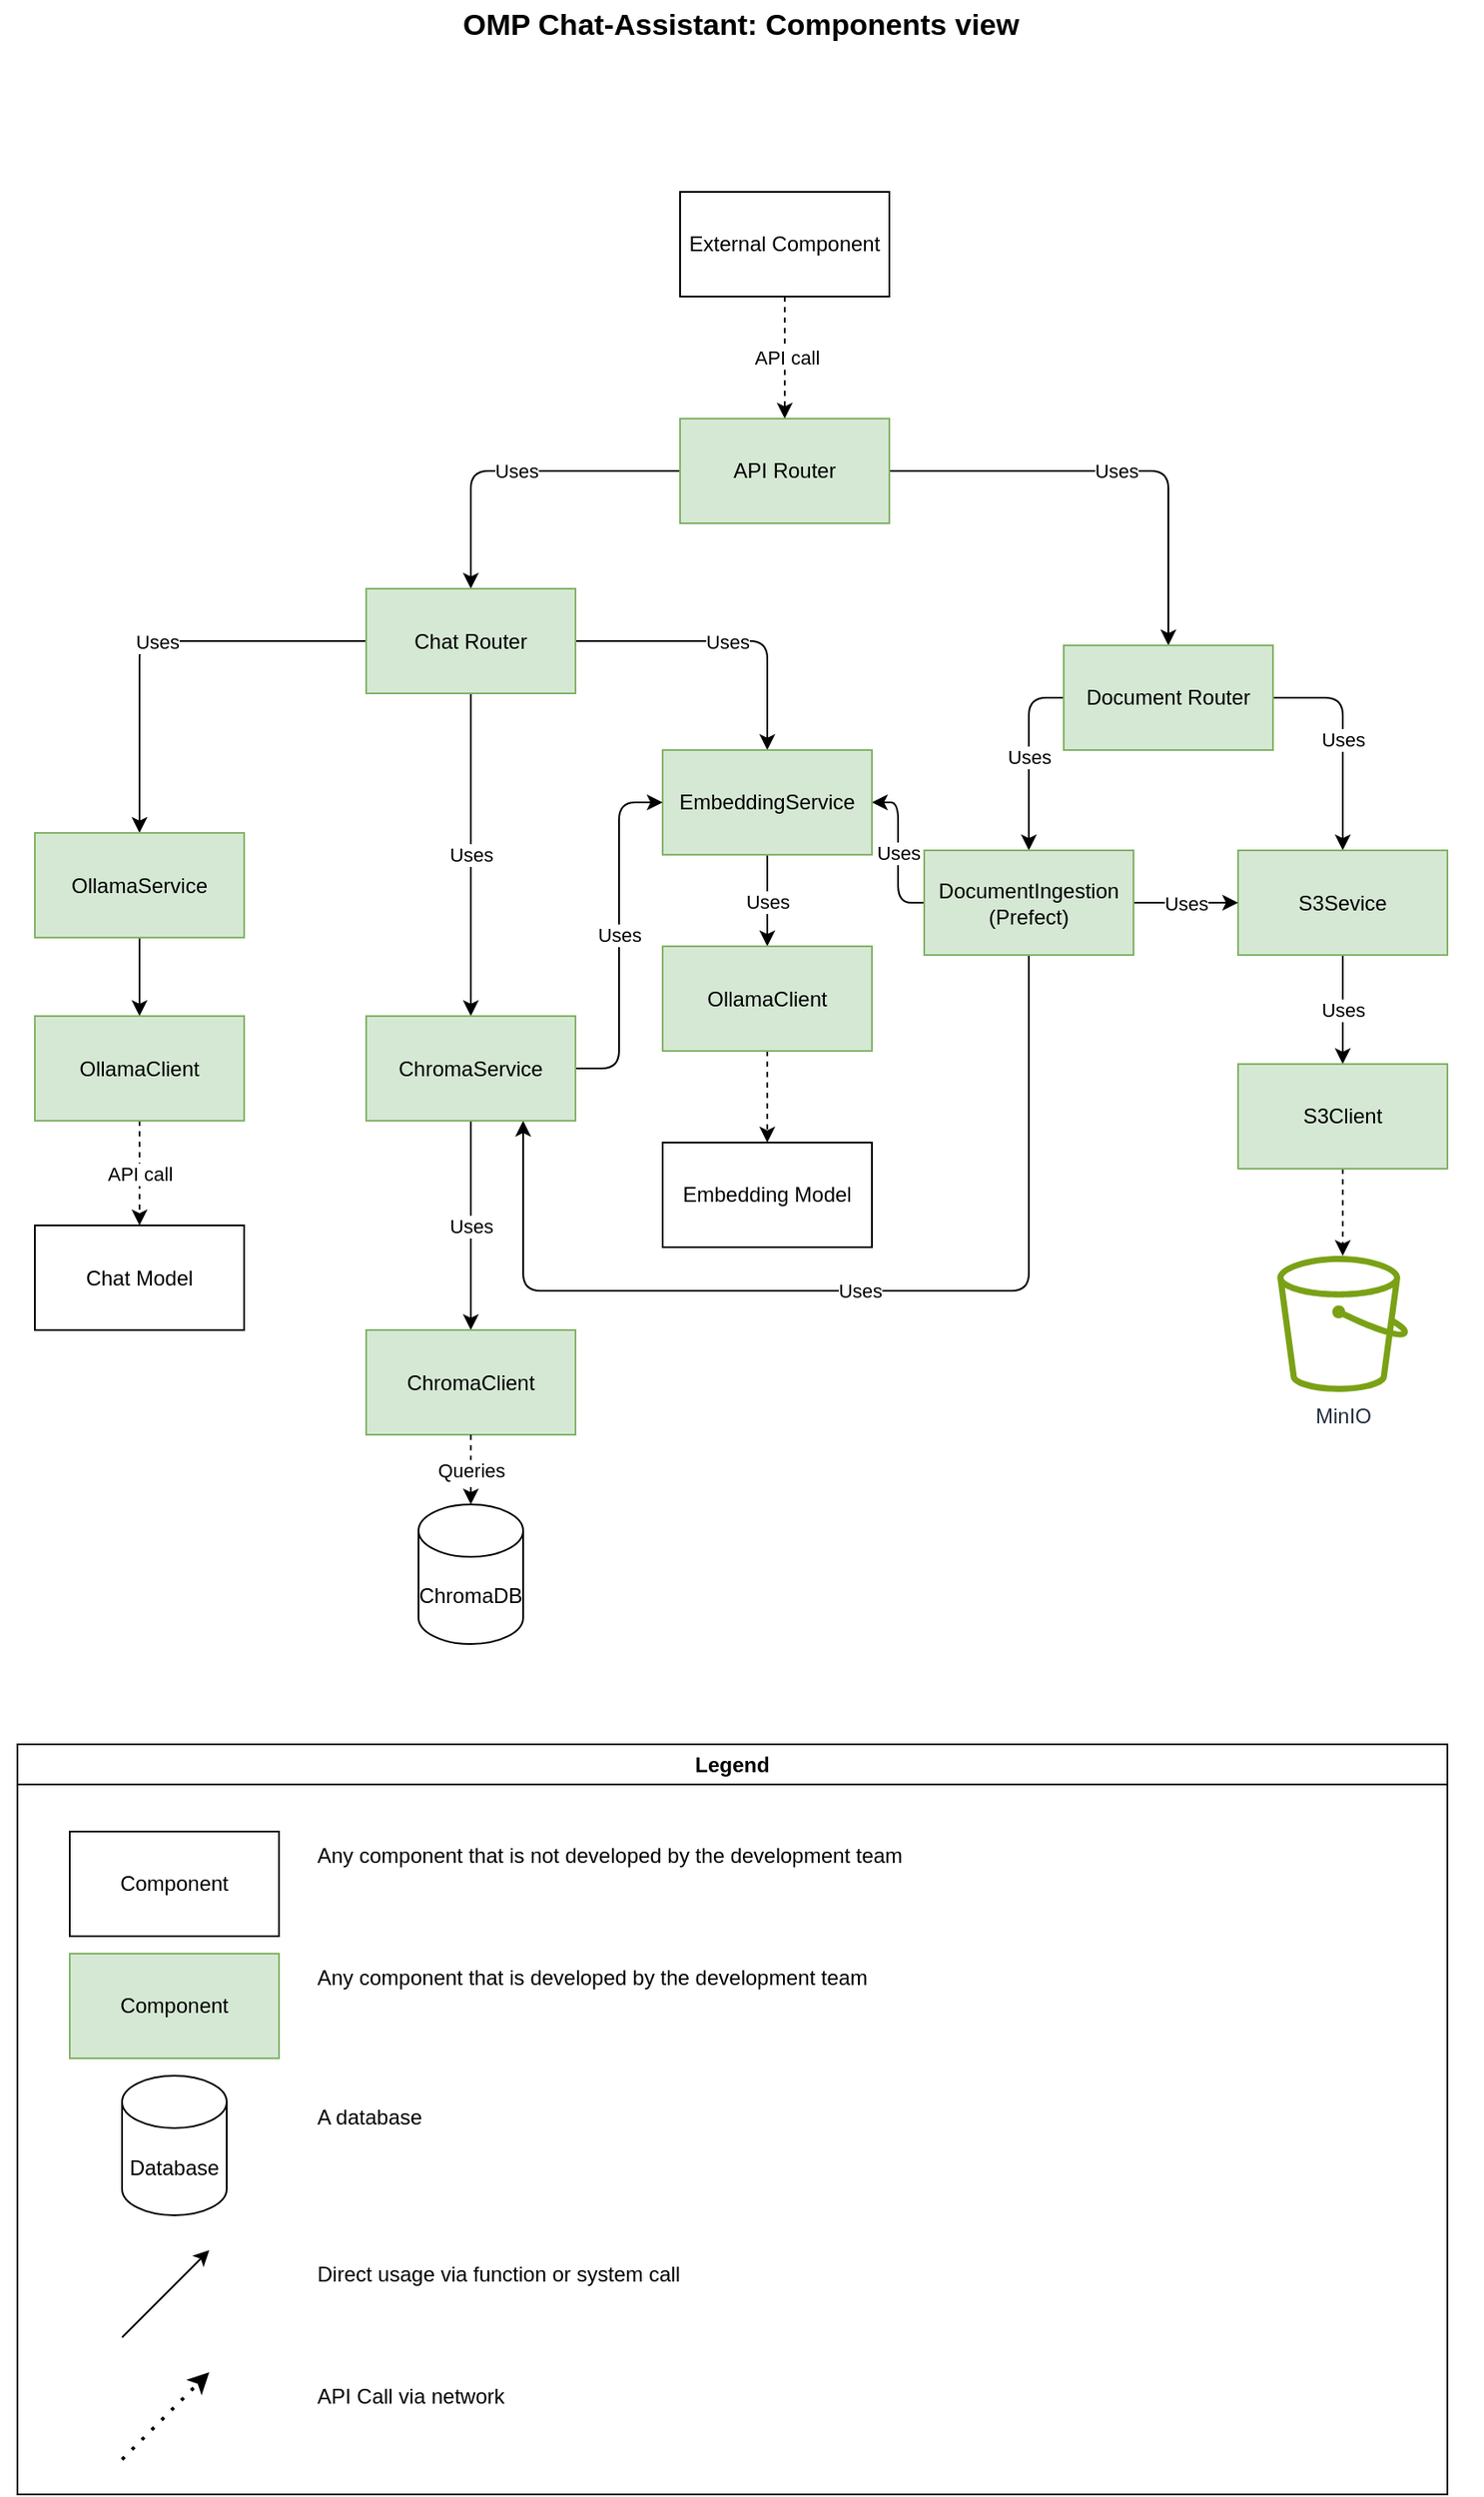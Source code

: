 <mxfile>
    <diagram name="Page-1" id="XW25_Qr0gox8qkIDQo_x">
        <mxGraphModel dx="989" dy="869" grid="1" gridSize="10" guides="1" tooltips="1" connect="1" arrows="1" fold="1" page="1" pageScale="1" pageWidth="850" pageHeight="1100" background="#ffffff" math="0" shadow="0">
            <root>
                <mxCell id="0"/>
                <mxCell id="1" parent="0"/>
                <mxCell id="KNZ8NhDfGAsJustiehOf-21" value="OMP Chat-Assistant: Components view" style="text;html=1;align=center;verticalAlign=middle;whiteSpace=wrap;rounded=0;fontSize=17;fontStyle=1" parent="1" vertex="1">
                    <mxGeometry width="850" height="30" as="geometry"/>
                </mxCell>
                <mxCell id="KNZ8NhDfGAsJustiehOf-22" value="Legend" style="swimlane;whiteSpace=wrap;html=1;" parent="1" vertex="1">
                    <mxGeometry x="10" y="1000" width="820" height="430" as="geometry"/>
                </mxCell>
                <mxCell id="KNZ8NhDfGAsJustiehOf-23" value="Component" style="rounded=0;whiteSpace=wrap;html=1;" parent="KNZ8NhDfGAsJustiehOf-22" vertex="1">
                    <mxGeometry x="30" y="50" width="120" height="60" as="geometry"/>
                </mxCell>
                <mxCell id="KNZ8NhDfGAsJustiehOf-24" value="Any component that is not developed by the development team" style="text;html=1;align=left;verticalAlign=top;whiteSpace=wrap;rounded=0;" parent="KNZ8NhDfGAsJustiehOf-22" vertex="1">
                    <mxGeometry x="170" y="50" width="620" height="60" as="geometry"/>
                </mxCell>
                <mxCell id="KNZ8NhDfGAsJustiehOf-25" value="Component" style="rounded=0;whiteSpace=wrap;html=1;fillColor=#d5e8d4;strokeColor=#82b366;" parent="KNZ8NhDfGAsJustiehOf-22" vertex="1">
                    <mxGeometry x="30" y="120" width="120" height="60" as="geometry"/>
                </mxCell>
                <mxCell id="KNZ8NhDfGAsJustiehOf-26" value="Any component that is developed by the development team" style="text;html=1;align=left;verticalAlign=top;whiteSpace=wrap;rounded=0;" parent="KNZ8NhDfGAsJustiehOf-22" vertex="1">
                    <mxGeometry x="170" y="120" width="620" height="60" as="geometry"/>
                </mxCell>
                <mxCell id="KNZ8NhDfGAsJustiehOf-28" value="A database" style="text;html=1;align=left;verticalAlign=top;whiteSpace=wrap;rounded=0;" parent="KNZ8NhDfGAsJustiehOf-22" vertex="1">
                    <mxGeometry x="170" y="200" width="620" height="60" as="geometry"/>
                </mxCell>
                <mxCell id="KNZ8NhDfGAsJustiehOf-29" value="Database" style="shape=cylinder3;whiteSpace=wrap;html=1;boundedLbl=1;backgroundOutline=1;size=15;" parent="KNZ8NhDfGAsJustiehOf-22" vertex="1">
                    <mxGeometry x="60" y="190" width="60" height="80" as="geometry"/>
                </mxCell>
                <mxCell id="KNZ8NhDfGAsJustiehOf-31" value="Direct usage via function or system call" style="text;html=1;align=left;verticalAlign=top;whiteSpace=wrap;rounded=0;" parent="KNZ8NhDfGAsJustiehOf-22" vertex="1">
                    <mxGeometry x="170" y="290" width="620" height="60" as="geometry"/>
                </mxCell>
                <mxCell id="KNZ8NhDfGAsJustiehOf-32" value="" style="endArrow=classic;html=1;rounded=0;" parent="KNZ8NhDfGAsJustiehOf-22" edge="1">
                    <mxGeometry width="50" height="50" relative="1" as="geometry">
                        <mxPoint x="60" y="340" as="sourcePoint"/>
                        <mxPoint x="110" y="290" as="targetPoint"/>
                    </mxGeometry>
                </mxCell>
                <mxCell id="KNZ8NhDfGAsJustiehOf-33" value="" style="endArrow=classic;dashed=1;html=1;dashPattern=1 3;strokeWidth=2;rounded=0;endFill=1;startFill=0;" parent="KNZ8NhDfGAsJustiehOf-22" edge="1">
                    <mxGeometry width="50" height="50" relative="1" as="geometry">
                        <mxPoint x="60" y="410" as="sourcePoint"/>
                        <mxPoint x="110" y="360" as="targetPoint"/>
                    </mxGeometry>
                </mxCell>
                <mxCell id="KNZ8NhDfGAsJustiehOf-34" value="API Call via network" style="text;html=1;align=left;verticalAlign=top;whiteSpace=wrap;rounded=0;" parent="KNZ8NhDfGAsJustiehOf-22" vertex="1">
                    <mxGeometry x="170" y="360" width="620" height="60" as="geometry"/>
                </mxCell>
                <mxCell id="4" style="edgeStyle=orthogonalEdgeStyle;rounded=0;orthogonalLoop=1;jettySize=auto;html=1;entryX=0.5;entryY=0;entryDx=0;entryDy=0;dashed=1;" edge="1" parent="1" source="6" target="11">
                    <mxGeometry relative="1" as="geometry"/>
                </mxCell>
                <mxCell id="5" value="API call" style="edgeLabel;html=1;align=center;verticalAlign=middle;resizable=0;points=[];" vertex="1" connectable="0" parent="4">
                    <mxGeometry x="-0.018" y="1" relative="1" as="geometry">
                        <mxPoint as="offset"/>
                    </mxGeometry>
                </mxCell>
                <mxCell id="6" value="External Component" style="rounded=0;whiteSpace=wrap;html=1;" vertex="1" parent="1">
                    <mxGeometry x="390" y="110" width="120" height="60" as="geometry"/>
                </mxCell>
                <mxCell id="49" value="Uses" style="edgeStyle=orthogonalEdgeStyle;html=1;exitX=1;exitY=0.5;exitDx=0;exitDy=0;entryX=0.5;entryY=0;entryDx=0;entryDy=0;" edge="1" parent="1" source="11" target="35">
                    <mxGeometry relative="1" as="geometry"/>
                </mxCell>
                <mxCell id="50" value="Uses" style="edgeStyle=orthogonalEdgeStyle;html=1;exitX=0;exitY=0.5;exitDx=0;exitDy=0;entryX=0.5;entryY=0;entryDx=0;entryDy=0;" edge="1" parent="1" source="11" target="34">
                    <mxGeometry relative="1" as="geometry"/>
                </mxCell>
                <mxCell id="11" value="API Router" style="rounded=0;whiteSpace=wrap;html=1;fillColor=#d5e8d4;strokeColor=#82b366;" vertex="1" parent="1">
                    <mxGeometry x="390" y="240" width="120" height="60" as="geometry"/>
                </mxCell>
                <mxCell id="46" value="Uses" style="edgeStyle=orthogonalEdgeStyle;html=1;exitX=0.5;exitY=1;exitDx=0;exitDy=0;entryX=0.5;entryY=0;entryDx=0;entryDy=0;" edge="1" parent="1" source="34" target="85">
                    <mxGeometry relative="1" as="geometry">
                        <mxPoint x="200" y="475" as="targetPoint"/>
                    </mxGeometry>
                </mxCell>
                <mxCell id="48" value="Uses" style="edgeStyle=orthogonalEdgeStyle;html=1;exitX=1;exitY=0.5;exitDx=0;exitDy=0;entryX=0.5;entryY=0;entryDx=0;entryDy=0;" edge="1" parent="1" source="34" target="80">
                    <mxGeometry relative="1" as="geometry">
                        <mxPoint x="400" y="475" as="targetPoint"/>
                    </mxGeometry>
                </mxCell>
                <mxCell id="58" value="Uses" style="edgeStyle=orthogonalEdgeStyle;html=1;exitX=0;exitY=0.5;exitDx=0;exitDy=0;entryX=0.5;entryY=0;entryDx=0;entryDy=0;" edge="1" parent="1" source="34" target="75">
                    <mxGeometry relative="1" as="geometry">
                        <mxPoint x="20.059" y="475" as="targetPoint"/>
                    </mxGeometry>
                </mxCell>
                <mxCell id="34" value="Chat Router" style="rounded=0;whiteSpace=wrap;html=1;fillColor=#d5e8d4;strokeColor=#82b366;" vertex="1" parent="1">
                    <mxGeometry x="210" y="337.5" width="120" height="60" as="geometry"/>
                </mxCell>
                <mxCell id="68" value="Uses" style="edgeStyle=orthogonalEdgeStyle;html=1;exitX=1;exitY=0.5;exitDx=0;exitDy=0;entryX=0.5;entryY=0;entryDx=0;entryDy=0;" edge="1" parent="1" source="35" target="66">
                    <mxGeometry relative="1" as="geometry"/>
                </mxCell>
                <mxCell id="90" value="Uses" style="edgeStyle=orthogonalEdgeStyle;html=1;exitX=0;exitY=0.5;exitDx=0;exitDy=0;entryX=0.5;entryY=0;entryDx=0;entryDy=0;" edge="1" parent="1" source="35" target="73">
                    <mxGeometry relative="1" as="geometry"/>
                </mxCell>
                <mxCell id="35" value="Document Router" style="rounded=0;whiteSpace=wrap;html=1;fillColor=#d5e8d4;strokeColor=#82b366;" vertex="1" parent="1">
                    <mxGeometry x="610" y="370" width="120" height="60" as="geometry"/>
                </mxCell>
                <mxCell id="70" value="Uses" style="edgeStyle=orthogonalEdgeStyle;html=1;exitX=0.5;exitY=1;exitDx=0;exitDy=0;entryX=0.5;entryY=0;entryDx=0;entryDy=0;" edge="1" parent="1" source="66" target="69">
                    <mxGeometry relative="1" as="geometry"/>
                </mxCell>
                <mxCell id="66" value="S3Sevice" style="rounded=0;whiteSpace=wrap;html=1;fillColor=#d5e8d4;strokeColor=#82b366;" vertex="1" parent="1">
                    <mxGeometry x="710" y="487.5" width="120" height="60" as="geometry"/>
                </mxCell>
                <mxCell id="72" style="edgeStyle=orthogonalEdgeStyle;html=1;exitX=0.5;exitY=1;exitDx=0;exitDy=0;dashed=1;" edge="1" parent="1" source="69" target="71">
                    <mxGeometry relative="1" as="geometry"/>
                </mxCell>
                <mxCell id="69" value="S3Client" style="rounded=0;whiteSpace=wrap;html=1;fillColor=#d5e8d4;strokeColor=#82b366;" vertex="1" parent="1">
                    <mxGeometry x="710" y="610" width="120" height="60" as="geometry"/>
                </mxCell>
                <mxCell id="71" value="MinIO" style="sketch=0;outlineConnect=0;fontColor=#232F3E;gradientColor=none;fillColor=#7AA116;strokeColor=none;dashed=0;verticalLabelPosition=bottom;verticalAlign=top;align=center;html=1;fontSize=12;fontStyle=0;aspect=fixed;pointerEvents=1;shape=mxgraph.aws4.bucket;" vertex="1" parent="1">
                    <mxGeometry x="732.5" y="720" width="75" height="78" as="geometry"/>
                </mxCell>
                <mxCell id="91" value="Uses" style="edgeStyle=orthogonalEdgeStyle;html=1;exitX=0;exitY=0.5;exitDx=0;exitDy=0;entryX=1;entryY=0.5;entryDx=0;entryDy=0;" edge="1" parent="1" source="73" target="80">
                    <mxGeometry relative="1" as="geometry"/>
                </mxCell>
                <mxCell id="92" value="Uses" style="edgeStyle=orthogonalEdgeStyle;html=1;exitX=1;exitY=0.5;exitDx=0;exitDy=0;entryX=0;entryY=0.5;entryDx=0;entryDy=0;" edge="1" parent="1" source="73" target="66">
                    <mxGeometry relative="1" as="geometry"/>
                </mxCell>
                <mxCell id="93" value="Uses" style="edgeStyle=orthogonalEdgeStyle;html=1;exitX=0.5;exitY=1;exitDx=0;exitDy=0;entryX=0.75;entryY=1;entryDx=0;entryDy=0;" edge="1" parent="1" source="73" target="85">
                    <mxGeometry relative="1" as="geometry">
                        <mxPoint x="330" y="670" as="targetPoint"/>
                        <Array as="points">
                            <mxPoint x="590" y="740"/>
                            <mxPoint x="300" y="740"/>
                        </Array>
                    </mxGeometry>
                </mxCell>
                <mxCell id="73" value="DocumentIngestion (Prefect)" style="rounded=0;whiteSpace=wrap;html=1;fillColor=#d5e8d4;strokeColor=#82b366;" vertex="1" parent="1">
                    <mxGeometry x="530" y="487.5" width="120" height="60" as="geometry"/>
                </mxCell>
                <mxCell id="74" style="edgeStyle=orthogonalEdgeStyle;html=1;exitX=0.5;exitY=1;exitDx=0;exitDy=0;entryX=0.5;entryY=0;entryDx=0;entryDy=0;" edge="1" parent="1" source="75" target="77">
                    <mxGeometry relative="1" as="geometry"/>
                </mxCell>
                <mxCell id="75" value="OllamaService" style="rounded=0;whiteSpace=wrap;html=1;fillColor=#d5e8d4;strokeColor=#82b366;" vertex="1" parent="1">
                    <mxGeometry x="20" y="477.5" width="120" height="60" as="geometry"/>
                </mxCell>
                <mxCell id="76" value="API call" style="edgeStyle=orthogonalEdgeStyle;html=1;exitX=0.5;exitY=1;exitDx=0;exitDy=0;entryX=0.5;entryY=0;entryDx=0;entryDy=0;dashed=1;" edge="1" parent="1" source="77" target="78">
                    <mxGeometry relative="1" as="geometry"/>
                </mxCell>
                <mxCell id="77" value="OllamaClient" style="rounded=0;whiteSpace=wrap;html=1;fillColor=#d5e8d4;strokeColor=#82b366;" vertex="1" parent="1">
                    <mxGeometry x="20" y="582.5" width="120" height="60" as="geometry"/>
                </mxCell>
                <mxCell id="78" value="Chat Model" style="rounded=0;whiteSpace=wrap;html=1;" vertex="1" parent="1">
                    <mxGeometry x="20" y="702.5" width="120" height="60" as="geometry"/>
                </mxCell>
                <mxCell id="79" value="Uses" style="edgeStyle=orthogonalEdgeStyle;html=1;exitX=0.5;exitY=1;exitDx=0;exitDy=0;" edge="1" parent="1" source="80" target="82">
                    <mxGeometry relative="1" as="geometry"/>
                </mxCell>
                <mxCell id="80" value="EmbeddingService" style="rounded=0;whiteSpace=wrap;html=1;fillColor=#d5e8d4;strokeColor=#82b366;" vertex="1" parent="1">
                    <mxGeometry x="380" y="430" width="120" height="60" as="geometry"/>
                </mxCell>
                <mxCell id="81" style="edgeStyle=orthogonalEdgeStyle;html=1;exitX=0.5;exitY=1;exitDx=0;exitDy=0;entryX=0.5;entryY=0;entryDx=0;entryDy=0;dashed=1;" edge="1" parent="1" source="82" target="83">
                    <mxGeometry relative="1" as="geometry"/>
                </mxCell>
                <mxCell id="82" value="OllamaClient" style="rounded=0;whiteSpace=wrap;html=1;fillColor=#d5e8d4;strokeColor=#82b366;" vertex="1" parent="1">
                    <mxGeometry x="380" y="542.5" width="120" height="60" as="geometry"/>
                </mxCell>
                <mxCell id="83" value="Embedding Model" style="rounded=0;whiteSpace=wrap;html=1;" vertex="1" parent="1">
                    <mxGeometry x="380" y="655" width="120" height="60" as="geometry"/>
                </mxCell>
                <mxCell id="84" value="Uses" style="edgeStyle=orthogonalEdgeStyle;html=1;exitX=0.5;exitY=1;exitDx=0;exitDy=0;entryX=0.5;entryY=0;entryDx=0;entryDy=0;" edge="1" parent="1" source="85" target="86">
                    <mxGeometry relative="1" as="geometry"/>
                </mxCell>
                <mxCell id="89" value="Uses" style="edgeStyle=orthogonalEdgeStyle;html=1;exitX=1;exitY=0.5;exitDx=0;exitDy=0;entryX=0;entryY=0.5;entryDx=0;entryDy=0;" edge="1" parent="1" source="85" target="80">
                    <mxGeometry relative="1" as="geometry"/>
                </mxCell>
                <mxCell id="85" value="ChromaService" style="rounded=0;whiteSpace=wrap;html=1;fillColor=#d5e8d4;strokeColor=#82b366;" vertex="1" parent="1">
                    <mxGeometry x="210" y="582.5" width="120" height="60" as="geometry"/>
                </mxCell>
                <mxCell id="86" value="ChromaClient" style="rounded=0;whiteSpace=wrap;html=1;fillColor=#d5e8d4;strokeColor=#82b366;" vertex="1" parent="1">
                    <mxGeometry x="210" y="762.5" width="120" height="60" as="geometry"/>
                </mxCell>
                <mxCell id="87" value="Queries" style="edgeStyle=orthogonalEdgeStyle;html=1;exitX=0.5;exitY=1;exitDx=0;exitDy=0;entryX=0.5;entryY=0;entryDx=0;entryDy=0;entryPerimeter=0;dashed=1;" edge="1" parent="1" source="86" target="88">
                    <mxGeometry relative="1" as="geometry"/>
                </mxCell>
                <mxCell id="88" value="ChromaDB" style="shape=cylinder3;whiteSpace=wrap;html=1;boundedLbl=1;backgroundOutline=1;size=15;" vertex="1" parent="1">
                    <mxGeometry x="240" y="862.5" width="60" height="80" as="geometry"/>
                </mxCell>
            </root>
        </mxGraphModel>
    </diagram>
</mxfile>